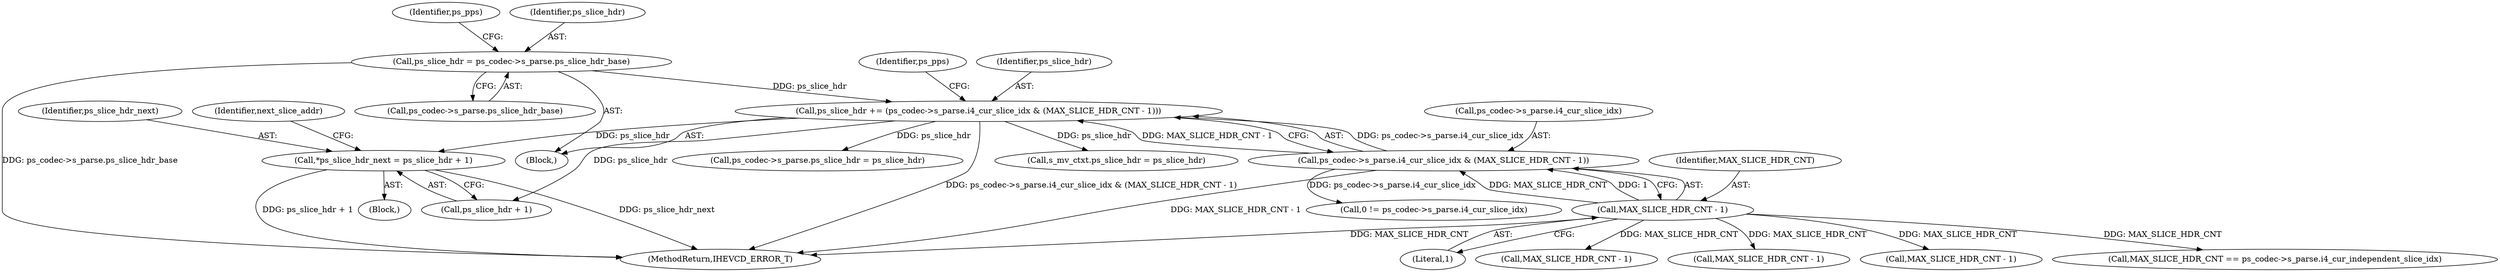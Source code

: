 digraph "0_Android_2b9fb0c2074d370a254b35e2489de2d94943578d@pointer" {
"1004783" [label="(Call,*ps_slice_hdr_next = ps_slice_hdr + 1)"];
"1000237" [label="(Call,ps_slice_hdr += (ps_codec->s_parse.i4_cur_slice_idx & (MAX_SLICE_HDR_CNT - 1)))"];
"1000239" [label="(Call,ps_codec->s_parse.i4_cur_slice_idx & (MAX_SLICE_HDR_CNT - 1))"];
"1000245" [label="(Call,MAX_SLICE_HDR_CNT - 1)"];
"1000216" [label="(Call,ps_slice_hdr = ps_codec->s_parse.ps_slice_hdr_base)"];
"1000224" [label="(Identifier,ps_pps)"];
"1000249" [label="(Identifier,ps_pps)"];
"1000354" [label="(Call,ps_codec->s_parse.ps_slice_hdr = ps_slice_hdr)"];
"1000237" [label="(Call,ps_slice_hdr += (ps_codec->s_parse.i4_cur_slice_idx & (MAX_SLICE_HDR_CNT - 1)))"];
"1000218" [label="(Call,ps_codec->s_parse.ps_slice_hdr_base)"];
"1004790" [label="(Identifier,next_slice_addr)"];
"1000669" [label="(Call,MAX_SLICE_HDR_CNT - 1)"];
"1004784" [label="(Identifier,ps_slice_hdr_next)"];
"1004781" [label="(Block,)"];
"1000216" [label="(Call,ps_slice_hdr = ps_codec->s_parse.ps_slice_hdr_base)"];
"1005291" [label="(MethodReturn,IHEVCD_ERROR_T)"];
"1000280" [label="(Call,MAX_SLICE_HDR_CNT == ps_codec->s_parse.i4_cur_independent_slice_idx)"];
"1003423" [label="(Call,s_mv_ctxt.ps_slice_hdr = ps_slice_hdr)"];
"1004783" [label="(Call,*ps_slice_hdr_next = ps_slice_hdr + 1)"];
"1000596" [label="(Call,MAX_SLICE_HDR_CNT - 1)"];
"1000238" [label="(Identifier,ps_slice_hdr)"];
"1000240" [label="(Call,ps_codec->s_parse.i4_cur_slice_idx)"];
"1000246" [label="(Identifier,MAX_SLICE_HDR_CNT)"];
"1000245" [label="(Call,MAX_SLICE_HDR_CNT - 1)"];
"1000247" [label="(Literal,1)"];
"1004930" [label="(Call,MAX_SLICE_HDR_CNT - 1)"];
"1004785" [label="(Call,ps_slice_hdr + 1)"];
"1000189" [label="(Block,)"];
"1000259" [label="(Call,0 != ps_codec->s_parse.i4_cur_slice_idx)"];
"1000217" [label="(Identifier,ps_slice_hdr)"];
"1000239" [label="(Call,ps_codec->s_parse.i4_cur_slice_idx & (MAX_SLICE_HDR_CNT - 1))"];
"1004783" -> "1004781"  [label="AST: "];
"1004783" -> "1004785"  [label="CFG: "];
"1004784" -> "1004783"  [label="AST: "];
"1004785" -> "1004783"  [label="AST: "];
"1004790" -> "1004783"  [label="CFG: "];
"1004783" -> "1005291"  [label="DDG: ps_slice_hdr + 1"];
"1004783" -> "1005291"  [label="DDG: ps_slice_hdr_next"];
"1000237" -> "1004783"  [label="DDG: ps_slice_hdr"];
"1000237" -> "1000189"  [label="AST: "];
"1000237" -> "1000239"  [label="CFG: "];
"1000238" -> "1000237"  [label="AST: "];
"1000239" -> "1000237"  [label="AST: "];
"1000249" -> "1000237"  [label="CFG: "];
"1000237" -> "1005291"  [label="DDG: ps_codec->s_parse.i4_cur_slice_idx & (MAX_SLICE_HDR_CNT - 1)"];
"1000239" -> "1000237"  [label="DDG: ps_codec->s_parse.i4_cur_slice_idx"];
"1000239" -> "1000237"  [label="DDG: MAX_SLICE_HDR_CNT - 1"];
"1000216" -> "1000237"  [label="DDG: ps_slice_hdr"];
"1000237" -> "1000354"  [label="DDG: ps_slice_hdr"];
"1000237" -> "1003423"  [label="DDG: ps_slice_hdr"];
"1000237" -> "1004785"  [label="DDG: ps_slice_hdr"];
"1000239" -> "1000245"  [label="CFG: "];
"1000240" -> "1000239"  [label="AST: "];
"1000245" -> "1000239"  [label="AST: "];
"1000239" -> "1005291"  [label="DDG: MAX_SLICE_HDR_CNT - 1"];
"1000245" -> "1000239"  [label="DDG: MAX_SLICE_HDR_CNT"];
"1000245" -> "1000239"  [label="DDG: 1"];
"1000239" -> "1000259"  [label="DDG: ps_codec->s_parse.i4_cur_slice_idx"];
"1000245" -> "1000247"  [label="CFG: "];
"1000246" -> "1000245"  [label="AST: "];
"1000247" -> "1000245"  [label="AST: "];
"1000245" -> "1005291"  [label="DDG: MAX_SLICE_HDR_CNT"];
"1000245" -> "1000280"  [label="DDG: MAX_SLICE_HDR_CNT"];
"1000245" -> "1000596"  [label="DDG: MAX_SLICE_HDR_CNT"];
"1000245" -> "1000669"  [label="DDG: MAX_SLICE_HDR_CNT"];
"1000245" -> "1004930"  [label="DDG: MAX_SLICE_HDR_CNT"];
"1000216" -> "1000189"  [label="AST: "];
"1000216" -> "1000218"  [label="CFG: "];
"1000217" -> "1000216"  [label="AST: "];
"1000218" -> "1000216"  [label="AST: "];
"1000224" -> "1000216"  [label="CFG: "];
"1000216" -> "1005291"  [label="DDG: ps_codec->s_parse.ps_slice_hdr_base"];
}
